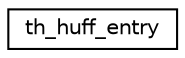 digraph "Graphical Class Hierarchy"
{
  edge [fontname="Helvetica",fontsize="10",labelfontname="Helvetica",labelfontsize="10"];
  node [fontname="Helvetica",fontsize="10",shape=record];
  rankdir="LR";
  Node1 [label="th_huff_entry",height=0.2,width=0.4,color="black", fillcolor="white", style="filled",URL="$structth__huff__entry.html"];
}
